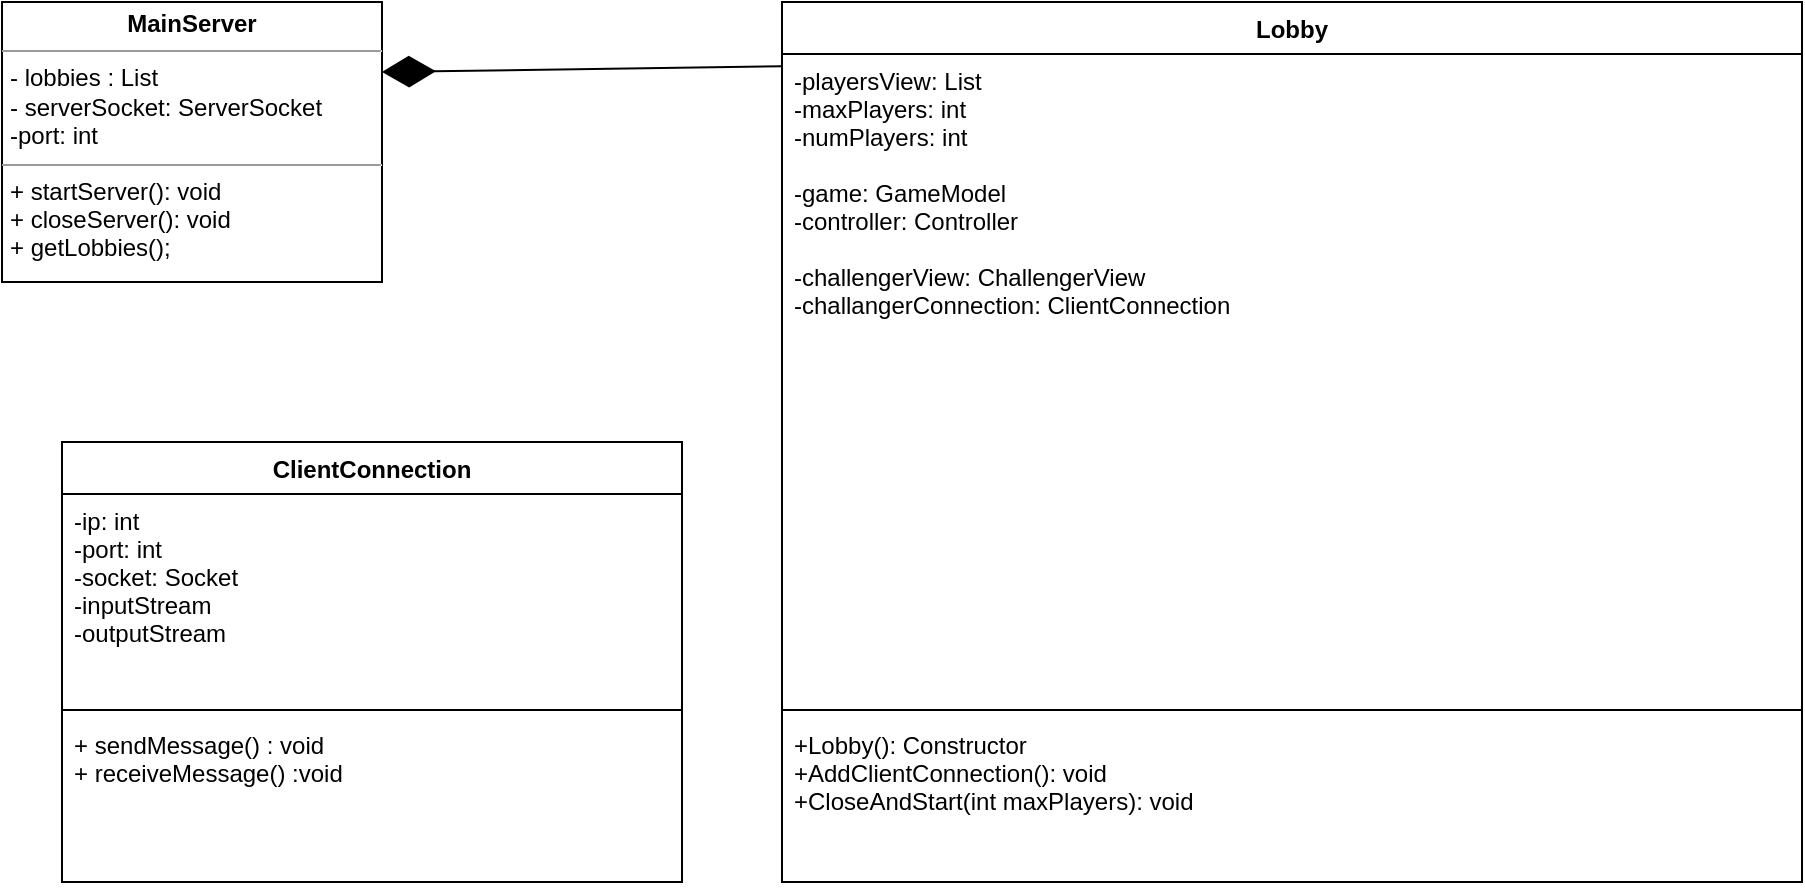 <mxfile version="13.0.1" type="github"><diagram name="Page-1" id="c4acf3e9-155e-7222-9cf6-157b1a14988f"><mxGraphModel dx="2272" dy="791" grid="1" gridSize="10" guides="1" tooltips="1" connect="1" arrows="1" fold="1" page="1" pageScale="1" pageWidth="850" pageHeight="1100" background="#ffffff" math="0" shadow="0"><root><mxCell id="0"/><mxCell id="1" parent="0"/><mxCell id="5d2195bd80daf111-11" value="&lt;p style=&quot;margin: 0px ; margin-top: 4px ; text-align: center&quot;&gt;&lt;b&gt;MainServer&lt;/b&gt;&lt;/p&gt;&lt;hr size=&quot;1&quot;&gt;&lt;p style=&quot;margin: 0px ; margin-left: 4px&quot;&gt;- lobbies : List&lt;/p&gt;&lt;p style=&quot;margin: 0px ; margin-left: 4px&quot;&gt;- serverSocket: ServerSocket&lt;/p&gt;&lt;p style=&quot;margin: 0px ; margin-left: 4px&quot;&gt;-port: int&lt;/p&gt;&lt;hr size=&quot;1&quot;&gt;&lt;p style=&quot;margin: 0px ; margin-left: 4px&quot;&gt;+ startServer(): void&lt;br&gt;+ closeServer(): void&lt;/p&gt;&lt;p style=&quot;margin: 0px ; margin-left: 4px&quot;&gt;+ getLobbies();&lt;br&gt;&lt;/p&gt;" style="verticalAlign=top;align=left;overflow=fill;fontSize=12;fontFamily=Helvetica;html=1;rounded=0;shadow=0;comic=0;labelBackgroundColor=none;strokeWidth=1" parent="1" vertex="1"><mxGeometry x="-100" y="120" width="190" height="140" as="geometry"/></mxCell><mxCell id="FOAEpLjc0T6bC9rHAyzr-11" value="" style="endArrow=diamondThin;endFill=1;endSize=24;html=1;entryX=1;entryY=0.25;entryDx=0;entryDy=0;exitX=0;exitY=0.019;exitDx=0;exitDy=0;exitPerimeter=0;" parent="1" source="FOAEpLjc0T6bC9rHAyzr-2" target="5d2195bd80daf111-11" edge="1"><mxGeometry width="160" relative="1" as="geometry"><mxPoint x="180" y="350" as="sourcePoint"/><mxPoint x="380" y="420" as="targetPoint"/></mxGeometry></mxCell><mxCell id="FOAEpLjc0T6bC9rHAyzr-1" value="Lobby" style="swimlane;fontStyle=1;align=center;verticalAlign=top;childLayout=stackLayout;horizontal=1;startSize=26;horizontalStack=0;resizeParent=1;resizeParentMax=0;resizeLast=0;collapsible=1;marginBottom=0;" parent="1" vertex="1"><mxGeometry x="290" y="120" width="510" height="440" as="geometry"><mxRectangle x="530" y="120" width="70" height="26" as="alternateBounds"/></mxGeometry></mxCell><mxCell id="FOAEpLjc0T6bC9rHAyzr-2" value="-playersView: List&#xA;-maxPlayers: int&#xA;-numPlayers: int&#xA;&#xA;-game: GameModel&#xA;-controller: Controller&#xA;&#xA;-challengerView: ChallengerView&#xA;-challangerConnection: ClientConnection" style="text;strokeColor=none;fillColor=none;align=left;verticalAlign=top;spacingLeft=4;spacingRight=4;overflow=hidden;rotatable=0;points=[[0,0.5],[1,0.5]];portConstraint=eastwest;" parent="FOAEpLjc0T6bC9rHAyzr-1" vertex="1"><mxGeometry y="26" width="510" height="324" as="geometry"/></mxCell><mxCell id="FOAEpLjc0T6bC9rHAyzr-3" value="" style="line;strokeWidth=1;fillColor=none;align=left;verticalAlign=middle;spacingTop=-1;spacingLeft=3;spacingRight=3;rotatable=0;labelPosition=right;points=[];portConstraint=eastwest;" parent="FOAEpLjc0T6bC9rHAyzr-1" vertex="1"><mxGeometry y="350" width="510" height="8" as="geometry"/></mxCell><mxCell id="FOAEpLjc0T6bC9rHAyzr-4" value="+Lobby(): Constructor&#xA;+AddClientConnection(): void&#xA;+CloseAndStart(int maxPlayers): void&#xA;" style="text;strokeColor=none;fillColor=none;align=left;verticalAlign=top;spacingLeft=4;spacingRight=4;overflow=hidden;rotatable=0;points=[[0,0.5],[1,0.5]];portConstraint=eastwest;" parent="FOAEpLjc0T6bC9rHAyzr-1" vertex="1"><mxGeometry y="358" width="510" height="82" as="geometry"/></mxCell><mxCell id="FOAEpLjc0T6bC9rHAyzr-5" value="ClientConnection" style="swimlane;fontStyle=1;align=center;verticalAlign=top;childLayout=stackLayout;horizontal=1;startSize=26;horizontalStack=0;resizeParent=1;resizeParentMax=0;resizeLast=0;collapsible=1;marginBottom=0;" parent="1" vertex="1"><mxGeometry x="-70" y="340" width="310" height="220" as="geometry"/></mxCell><mxCell id="FOAEpLjc0T6bC9rHAyzr-6" value="-ip: int&#xA;-port: int&#xA;-socket: Socket&#xA;-inputStream&#xA;-outputStream&#xA;" style="text;strokeColor=none;fillColor=none;align=left;verticalAlign=top;spacingLeft=4;spacingRight=4;overflow=hidden;rotatable=0;points=[[0,0.5],[1,0.5]];portConstraint=eastwest;" parent="FOAEpLjc0T6bC9rHAyzr-5" vertex="1"><mxGeometry y="26" width="310" height="104" as="geometry"/></mxCell><mxCell id="FOAEpLjc0T6bC9rHAyzr-7" value="" style="line;strokeWidth=1;fillColor=none;align=left;verticalAlign=middle;spacingTop=-1;spacingLeft=3;spacingRight=3;rotatable=0;labelPosition=right;points=[];portConstraint=eastwest;" parent="FOAEpLjc0T6bC9rHAyzr-5" vertex="1"><mxGeometry y="130" width="310" height="8" as="geometry"/></mxCell><mxCell id="FOAEpLjc0T6bC9rHAyzr-8" value="+ sendMessage() : void&#xA;+ receiveMessage() :void&#xA;" style="text;strokeColor=none;fillColor=none;align=left;verticalAlign=top;spacingLeft=4;spacingRight=4;overflow=hidden;rotatable=0;points=[[0,0.5],[1,0.5]];portConstraint=eastwest;" parent="FOAEpLjc0T6bC9rHAyzr-5" vertex="1"><mxGeometry y="138" width="310" height="82" as="geometry"/></mxCell></root></mxGraphModel></diagram></mxfile>